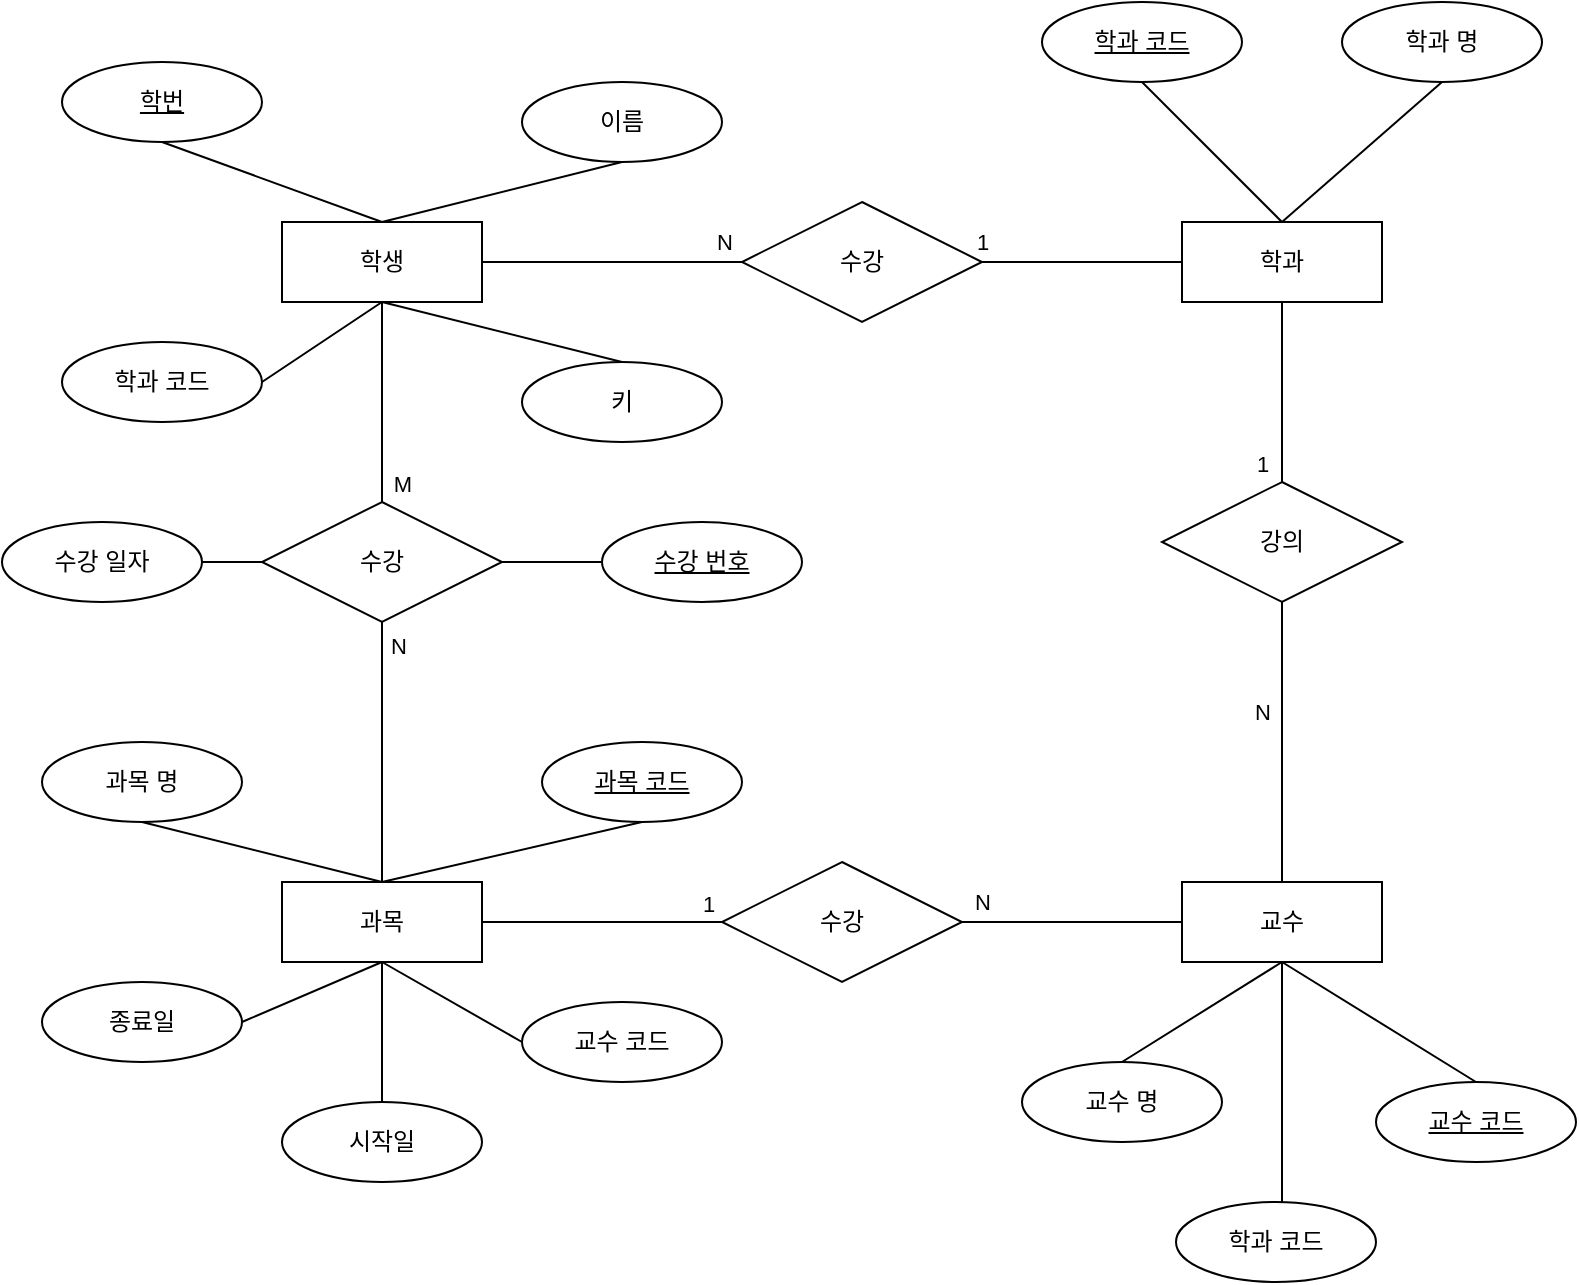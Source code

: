 <mxfile version="24.7.1" type="github" pages="2">
  <diagram name="페이지-1" id="LoNdaTXgvZvfFG1R_sto">
    <mxGraphModel dx="1948" dy="1002" grid="1" gridSize="10" guides="1" tooltips="1" connect="1" arrows="1" fold="1" page="1" pageScale="1" pageWidth="827" pageHeight="1169" math="0" shadow="0">
      <root>
        <mxCell id="0" />
        <mxCell id="1" parent="0" />
        <mxCell id="WQg8-suAgLLCw1eWMUo7-35" value="학생" style="whiteSpace=wrap;html=1;align=center;" parent="1" vertex="1">
          <mxGeometry x="180" y="320" width="100" height="40" as="geometry" />
        </mxCell>
        <mxCell id="WQg8-suAgLLCw1eWMUo7-36" value="학과" style="whiteSpace=wrap;html=1;align=center;" parent="1" vertex="1">
          <mxGeometry x="630" y="320" width="100" height="40" as="geometry" />
        </mxCell>
        <mxCell id="WQg8-suAgLLCw1eWMUo7-37" value="과목" style="whiteSpace=wrap;html=1;align=center;" parent="1" vertex="1">
          <mxGeometry x="180" y="650" width="100" height="40" as="geometry" />
        </mxCell>
        <mxCell id="WQg8-suAgLLCw1eWMUo7-38" value="교수" style="whiteSpace=wrap;html=1;align=center;" parent="1" vertex="1">
          <mxGeometry x="630" y="650" width="100" height="40" as="geometry" />
        </mxCell>
        <mxCell id="WQg8-suAgLLCw1eWMUo7-39" value="키" style="ellipse;whiteSpace=wrap;html=1;align=center;" parent="1" vertex="1">
          <mxGeometry x="300" y="390" width="100" height="40" as="geometry" />
        </mxCell>
        <mxCell id="WQg8-suAgLLCw1eWMUo7-41" value="이름" style="ellipse;whiteSpace=wrap;html=1;align=center;" parent="1" vertex="1">
          <mxGeometry x="300" y="250" width="100" height="40" as="geometry" />
        </mxCell>
        <mxCell id="WQg8-suAgLLCw1eWMUo7-42" value="학과 코드" style="ellipse;whiteSpace=wrap;html=1;align=center;" parent="1" vertex="1">
          <mxGeometry x="70" y="380" width="100" height="40" as="geometry" />
        </mxCell>
        <mxCell id="WQg8-suAgLLCw1eWMUo7-44" value="" style="endArrow=none;html=1;rounded=0;exitX=0.5;exitY=1;exitDx=0;exitDy=0;entryX=0.5;entryY=0;entryDx=0;entryDy=0;" parent="1" source="WQg8-suAgLLCw1eWMUo7-69" target="WQg8-suAgLLCw1eWMUo7-35" edge="1">
          <mxGeometry relative="1" as="geometry">
            <mxPoint x="155.355" y="284.142" as="sourcePoint" />
            <mxPoint x="410" y="440" as="targetPoint" />
          </mxGeometry>
        </mxCell>
        <mxCell id="WQg8-suAgLLCw1eWMUo7-45" value="" style="endArrow=none;html=1;rounded=0;exitX=0.5;exitY=1;exitDx=0;exitDy=0;entryX=0.5;entryY=0;entryDx=0;entryDy=0;" parent="1" source="WQg8-suAgLLCw1eWMUo7-41" target="WQg8-suAgLLCw1eWMUo7-35" edge="1">
          <mxGeometry relative="1" as="geometry">
            <mxPoint x="165" y="294" as="sourcePoint" />
            <mxPoint x="240" y="330" as="targetPoint" />
          </mxGeometry>
        </mxCell>
        <mxCell id="WQg8-suAgLLCw1eWMUo7-46" value="" style="endArrow=none;html=1;rounded=0;exitX=1;exitY=0.5;exitDx=0;exitDy=0;entryX=0.5;entryY=1;entryDx=0;entryDy=0;" parent="1" source="WQg8-suAgLLCw1eWMUo7-42" target="WQg8-suAgLLCw1eWMUo7-35" edge="1">
          <mxGeometry relative="1" as="geometry">
            <mxPoint x="175" y="304" as="sourcePoint" />
            <mxPoint x="250" y="340" as="targetPoint" />
          </mxGeometry>
        </mxCell>
        <mxCell id="WQg8-suAgLLCw1eWMUo7-47" value="" style="endArrow=none;html=1;rounded=0;exitX=0.5;exitY=0;exitDx=0;exitDy=0;entryX=0.5;entryY=1;entryDx=0;entryDy=0;" parent="1" source="WQg8-suAgLLCw1eWMUo7-39" target="WQg8-suAgLLCw1eWMUo7-35" edge="1">
          <mxGeometry relative="1" as="geometry">
            <mxPoint x="185" y="314" as="sourcePoint" />
            <mxPoint x="260" y="350" as="targetPoint" />
          </mxGeometry>
        </mxCell>
        <mxCell id="WQg8-suAgLLCw1eWMUo7-49" value="학과 명" style="ellipse;whiteSpace=wrap;html=1;align=center;" parent="1" vertex="1">
          <mxGeometry x="710" y="210" width="100" height="40" as="geometry" />
        </mxCell>
        <mxCell id="WQg8-suAgLLCw1eWMUo7-50" value="" style="endArrow=none;html=1;rounded=0;entryX=0.5;entryY=1;entryDx=0;entryDy=0;exitX=0.5;exitY=0;exitDx=0;exitDy=0;" parent="1" source="WQg8-suAgLLCw1eWMUo7-36" target="WQg8-suAgLLCw1eWMUo7-67" edge="1">
          <mxGeometry relative="1" as="geometry">
            <mxPoint x="510" y="440" as="sourcePoint" />
            <mxPoint x="540" y="420" as="targetPoint" />
          </mxGeometry>
        </mxCell>
        <mxCell id="WQg8-suAgLLCw1eWMUo7-51" value="" style="endArrow=none;html=1;rounded=0;exitX=0.5;exitY=0;exitDx=0;exitDy=0;entryX=0.5;entryY=1;entryDx=0;entryDy=0;" parent="1" source="WQg8-suAgLLCw1eWMUo7-36" target="WQg8-suAgLLCw1eWMUo7-49" edge="1">
          <mxGeometry relative="1" as="geometry">
            <mxPoint x="640" y="370" as="sourcePoint" />
            <mxPoint x="550" y="430" as="targetPoint" />
          </mxGeometry>
        </mxCell>
        <mxCell id="WQg8-suAgLLCw1eWMUo7-54" value="과목 명" style="ellipse;whiteSpace=wrap;html=1;align=center;" parent="1" vertex="1">
          <mxGeometry x="60" y="580" width="100" height="40" as="geometry" />
        </mxCell>
        <mxCell id="WQg8-suAgLLCw1eWMUo7-55" value="교수 코드" style="ellipse;whiteSpace=wrap;html=1;align=center;" parent="1" vertex="1">
          <mxGeometry x="300" y="710" width="100" height="40" as="geometry" />
        </mxCell>
        <mxCell id="WQg8-suAgLLCw1eWMUo7-56" value="종료일" style="ellipse;whiteSpace=wrap;html=1;align=center;" parent="1" vertex="1">
          <mxGeometry x="60" y="700" width="100" height="40" as="geometry" />
        </mxCell>
        <mxCell id="WQg8-suAgLLCw1eWMUo7-57" value="시작일" style="ellipse;whiteSpace=wrap;html=1;align=center;" parent="1" vertex="1">
          <mxGeometry x="180" y="760" width="100" height="40" as="geometry" />
        </mxCell>
        <mxCell id="WQg8-suAgLLCw1eWMUo7-58" value="" style="endArrow=none;html=1;rounded=0;exitX=0.5;exitY=0;exitDx=0;exitDy=0;" parent="1" source="WQg8-suAgLLCw1eWMUo7-37" edge="1">
          <mxGeometry relative="1" as="geometry">
            <mxPoint x="360" y="460" as="sourcePoint" />
            <mxPoint x="110" y="620" as="targetPoint" />
          </mxGeometry>
        </mxCell>
        <mxCell id="WQg8-suAgLLCw1eWMUo7-59" value="" style="endArrow=none;html=1;rounded=0;exitX=0.5;exitY=1;exitDx=0;exitDy=0;entryX=1;entryY=0.5;entryDx=0;entryDy=0;" parent="1" source="WQg8-suAgLLCw1eWMUo7-37" target="WQg8-suAgLLCw1eWMUo7-56" edge="1">
          <mxGeometry relative="1" as="geometry">
            <mxPoint x="240" y="660" as="sourcePoint" />
            <mxPoint x="128" y="634" as="targetPoint" />
          </mxGeometry>
        </mxCell>
        <mxCell id="WQg8-suAgLLCw1eWMUo7-60" value="" style="endArrow=none;html=1;rounded=0;exitX=0.5;exitY=1;exitDx=0;exitDy=0;entryX=0.5;entryY=0;entryDx=0;entryDy=0;" parent="1" source="WQg8-suAgLLCw1eWMUo7-37" target="WQg8-suAgLLCw1eWMUo7-57" edge="1">
          <mxGeometry relative="1" as="geometry">
            <mxPoint x="250" y="670" as="sourcePoint" />
            <mxPoint x="138" y="644" as="targetPoint" />
          </mxGeometry>
        </mxCell>
        <mxCell id="WQg8-suAgLLCw1eWMUo7-61" value="" style="endArrow=none;html=1;rounded=0;exitX=0.5;exitY=0;exitDx=0;exitDy=0;entryX=0.5;entryY=1;entryDx=0;entryDy=0;" parent="1" source="WQg8-suAgLLCw1eWMUo7-37" target="WQg8-suAgLLCw1eWMUo7-68" edge="1">
          <mxGeometry relative="1" as="geometry">
            <mxPoint x="260" y="680" as="sourcePoint" />
            <mxPoint x="340" y="625" as="targetPoint" />
          </mxGeometry>
        </mxCell>
        <mxCell id="WQg8-suAgLLCw1eWMUo7-62" value="" style="endArrow=none;html=1;rounded=0;exitX=0;exitY=0.5;exitDx=0;exitDy=0;" parent="1" source="WQg8-suAgLLCw1eWMUo7-55" edge="1">
          <mxGeometry relative="1" as="geometry">
            <mxPoint x="270" y="690" as="sourcePoint" />
            <mxPoint x="230" y="690" as="targetPoint" />
          </mxGeometry>
        </mxCell>
        <mxCell id="WQg8-suAgLLCw1eWMUo7-63" value="학과 코드" style="ellipse;whiteSpace=wrap;html=1;align=center;" parent="1" vertex="1">
          <mxGeometry x="627" y="810" width="100" height="40" as="geometry" />
        </mxCell>
        <mxCell id="WQg8-suAgLLCw1eWMUo7-65" value="교수 명" style="ellipse;whiteSpace=wrap;html=1;align=center;" parent="1" vertex="1">
          <mxGeometry x="550" y="740" width="100" height="40" as="geometry" />
        </mxCell>
        <mxCell id="WQg8-suAgLLCw1eWMUo7-66" value="교수 코드" style="ellipse;whiteSpace=wrap;html=1;align=center;fontStyle=4;" parent="1" vertex="1">
          <mxGeometry x="727" y="750" width="100" height="40" as="geometry" />
        </mxCell>
        <mxCell id="WQg8-suAgLLCw1eWMUo7-67" value="학과 코드" style="ellipse;whiteSpace=wrap;html=1;align=center;fontStyle=4;" parent="1" vertex="1">
          <mxGeometry x="560" y="210" width="100" height="40" as="geometry" />
        </mxCell>
        <mxCell id="WQg8-suAgLLCw1eWMUo7-68" value="과목 코드" style="ellipse;whiteSpace=wrap;html=1;align=center;fontStyle=4;" parent="1" vertex="1">
          <mxGeometry x="310" y="580" width="100" height="40" as="geometry" />
        </mxCell>
        <mxCell id="WQg8-suAgLLCw1eWMUo7-69" value="학번" style="ellipse;whiteSpace=wrap;html=1;align=center;fontStyle=4;" parent="1" vertex="1">
          <mxGeometry x="70" y="240" width="100" height="40" as="geometry" />
        </mxCell>
        <mxCell id="WQg8-suAgLLCw1eWMUo7-70" value="" style="endArrow=none;html=1;rounded=0;" parent="1" edge="1">
          <mxGeometry relative="1" as="geometry">
            <mxPoint x="680" y="810" as="sourcePoint" />
            <mxPoint x="680" y="690" as="targetPoint" />
          </mxGeometry>
        </mxCell>
        <mxCell id="WQg8-suAgLLCw1eWMUo7-71" value="" style="endArrow=none;html=1;rounded=0;entryX=0.5;entryY=0;entryDx=0;entryDy=0;exitX=0.5;exitY=1;exitDx=0;exitDy=0;" parent="1" source="WQg8-suAgLLCw1eWMUo7-38" target="WQg8-suAgLLCw1eWMUo7-66" edge="1">
          <mxGeometry relative="1" as="geometry">
            <mxPoint x="680" y="655" as="sourcePoint" />
            <mxPoint x="610" y="505" as="targetPoint" />
          </mxGeometry>
        </mxCell>
        <mxCell id="WQg8-suAgLLCw1eWMUo7-72" value="" style="endArrow=none;html=1;rounded=0;exitX=0.5;exitY=0;exitDx=0;exitDy=0;entryX=0.5;entryY=1;entryDx=0;entryDy=0;" parent="1" source="WQg8-suAgLLCw1eWMUo7-65" target="WQg8-suAgLLCw1eWMUo7-38" edge="1">
          <mxGeometry relative="1" as="geometry">
            <mxPoint x="710" y="455" as="sourcePoint" />
            <mxPoint x="620" y="515" as="targetPoint" />
          </mxGeometry>
        </mxCell>
        <mxCell id="WQg8-suAgLLCw1eWMUo7-74" value="수강" style="shape=rhombus;perimeter=rhombusPerimeter;whiteSpace=wrap;html=1;align=center;" parent="1" vertex="1">
          <mxGeometry x="170" y="460" width="120" height="60" as="geometry" />
        </mxCell>
        <mxCell id="WQg8-suAgLLCw1eWMUo7-75" value="" style="endArrow=none;html=1;rounded=0;exitX=0.5;exitY=1;exitDx=0;exitDy=0;entryX=0.5;entryY=0;entryDx=0;entryDy=0;" parent="1" source="WQg8-suAgLLCw1eWMUo7-35" target="WQg8-suAgLLCw1eWMUo7-74" edge="1">
          <mxGeometry relative="1" as="geometry">
            <mxPoint x="190" y="540" as="sourcePoint" />
            <mxPoint x="350" y="540" as="targetPoint" />
          </mxGeometry>
        </mxCell>
        <mxCell id="WQg8-suAgLLCw1eWMUo7-88" value="M" style="edgeLabel;html=1;align=center;verticalAlign=middle;resizable=0;points=[];" parent="WQg8-suAgLLCw1eWMUo7-75" vertex="1" connectable="0">
          <mxGeometry x="0.61" y="-3" relative="1" as="geometry">
            <mxPoint x="13" y="10" as="offset" />
          </mxGeometry>
        </mxCell>
        <mxCell id="WQg8-suAgLLCw1eWMUo7-76" value="" style="endArrow=none;html=1;rounded=0;exitX=0.5;exitY=1;exitDx=0;exitDy=0;" parent="1" source="WQg8-suAgLLCw1eWMUo7-74" edge="1">
          <mxGeometry relative="1" as="geometry">
            <mxPoint x="230" y="580" as="sourcePoint" />
            <mxPoint x="230" y="650" as="targetPoint" />
          </mxGeometry>
        </mxCell>
        <mxCell id="WQg8-suAgLLCw1eWMUo7-77" value="수강" style="shape=rhombus;perimeter=rhombusPerimeter;whiteSpace=wrap;html=1;align=center;" parent="1" vertex="1">
          <mxGeometry x="410" y="310" width="120" height="60" as="geometry" />
        </mxCell>
        <mxCell id="WQg8-suAgLLCw1eWMUo7-78" value="" style="endArrow=none;html=1;rounded=0;entryX=0;entryY=0.5;entryDx=0;entryDy=0;exitX=1;exitY=0.5;exitDx=0;exitDy=0;" parent="1" source="WQg8-suAgLLCw1eWMUo7-35" target="WQg8-suAgLLCw1eWMUo7-77" edge="1">
          <mxGeometry relative="1" as="geometry">
            <mxPoint x="320" y="360" as="sourcePoint" />
            <mxPoint x="240" y="470" as="targetPoint" />
          </mxGeometry>
        </mxCell>
        <mxCell id="WQg8-suAgLLCw1eWMUo7-90" value="N" style="edgeLabel;html=1;align=center;verticalAlign=middle;resizable=0;points=[];" parent="WQg8-suAgLLCw1eWMUo7-78" vertex="1" connectable="0">
          <mxGeometry x="0.59" y="1" relative="1" as="geometry">
            <mxPoint x="17" y="-9" as="offset" />
          </mxGeometry>
        </mxCell>
        <mxCell id="WQg8-suAgLLCw1eWMUo7-79" value="" style="endArrow=none;html=1;rounded=0;entryX=0;entryY=0.5;entryDx=0;entryDy=0;exitX=1;exitY=0.5;exitDx=0;exitDy=0;" parent="1" source="WQg8-suAgLLCw1eWMUo7-77" target="WQg8-suAgLLCw1eWMUo7-36" edge="1">
          <mxGeometry relative="1" as="geometry">
            <mxPoint x="290" y="350" as="sourcePoint" />
            <mxPoint x="420" y="350" as="targetPoint" />
          </mxGeometry>
        </mxCell>
        <mxCell id="WQg8-suAgLLCw1eWMUo7-91" value="1" style="edgeLabel;html=1;align=center;verticalAlign=middle;resizable=0;points=[];" parent="WQg8-suAgLLCw1eWMUo7-79" vertex="1" connectable="0">
          <mxGeometry x="-0.5" y="-4" relative="1" as="geometry">
            <mxPoint x="-25" y="-14" as="offset" />
          </mxGeometry>
        </mxCell>
        <mxCell id="WQg8-suAgLLCw1eWMUo7-80" value="수강" style="shape=rhombus;perimeter=rhombusPerimeter;whiteSpace=wrap;html=1;align=center;" parent="1" vertex="1">
          <mxGeometry x="400" y="640" width="120" height="60" as="geometry" />
        </mxCell>
        <mxCell id="WQg8-suAgLLCw1eWMUo7-81" value="" style="endArrow=none;html=1;rounded=0;exitX=0;exitY=0.5;exitDx=0;exitDy=0;entryX=1;entryY=0.5;entryDx=0;entryDy=0;" parent="1" source="WQg8-suAgLLCw1eWMUo7-80" target="WQg8-suAgLLCw1eWMUo7-37" edge="1">
          <mxGeometry relative="1" as="geometry">
            <mxPoint x="400" y="670.0" as="sourcePoint" />
            <mxPoint x="240" y="530" as="targetPoint" />
          </mxGeometry>
        </mxCell>
        <mxCell id="WQg8-suAgLLCw1eWMUo7-82" value="" style="endArrow=none;html=1;rounded=0;entryX=0;entryY=0.5;entryDx=0;entryDy=0;exitX=1;exitY=0.5;exitDx=0;exitDy=0;" parent="1" source="WQg8-suAgLLCw1eWMUo7-80" target="WQg8-suAgLLCw1eWMUo7-38" edge="1">
          <mxGeometry relative="1" as="geometry">
            <mxPoint x="520" y="670" as="sourcePoint" />
            <mxPoint x="350" y="675" as="targetPoint" />
          </mxGeometry>
        </mxCell>
        <mxCell id="WQg8-suAgLLCw1eWMUo7-92" value="N" style="edgeLabel;html=1;align=center;verticalAlign=middle;resizable=0;points=[];" parent="WQg8-suAgLLCw1eWMUo7-82" vertex="1" connectable="0">
          <mxGeometry x="-0.424" y="-5" relative="1" as="geometry">
            <mxPoint x="-22" y="-15" as="offset" />
          </mxGeometry>
        </mxCell>
        <mxCell id="WQg8-suAgLLCw1eWMUo7-87" value="강의" style="shape=rhombus;perimeter=rhombusPerimeter;whiteSpace=wrap;html=1;align=center;" parent="1" vertex="1">
          <mxGeometry x="620" y="450" width="120" height="60" as="geometry" />
        </mxCell>
        <mxCell id="WQg8-suAgLLCw1eWMUo7-89" value="N" style="edgeLabel;html=1;align=center;verticalAlign=middle;resizable=0;points=[];" parent="1" vertex="1" connectable="0">
          <mxGeometry x="250" y="451" as="geometry">
            <mxPoint x="-12" y="81" as="offset" />
          </mxGeometry>
        </mxCell>
        <mxCell id="WQg8-suAgLLCw1eWMUo7-93" value="1" style="edgeLabel;html=1;align=center;verticalAlign=middle;resizable=0;points=[];" parent="1" vertex="1" connectable="0">
          <mxGeometry x="549.997" y="670.0" as="geometry">
            <mxPoint x="-157" y="-9" as="offset" />
          </mxGeometry>
        </mxCell>
        <mxCell id="WQg8-suAgLLCw1eWMUo7-94" value="" style="endArrow=none;html=1;rounded=0;entryX=0.5;entryY=1;entryDx=0;entryDy=0;exitX=0.5;exitY=0;exitDx=0;exitDy=0;" parent="1" source="WQg8-suAgLLCw1eWMUo7-87" target="WQg8-suAgLLCw1eWMUo7-36" edge="1">
          <mxGeometry relative="1" as="geometry">
            <mxPoint x="540" y="350" as="sourcePoint" />
            <mxPoint x="640" y="350" as="targetPoint" />
          </mxGeometry>
        </mxCell>
        <mxCell id="WQg8-suAgLLCw1eWMUo7-95" value="1" style="edgeLabel;html=1;align=center;verticalAlign=middle;resizable=0;points=[];" parent="WQg8-suAgLLCw1eWMUo7-94" vertex="1" connectable="0">
          <mxGeometry x="-0.5" y="-4" relative="1" as="geometry">
            <mxPoint x="-14" y="13" as="offset" />
          </mxGeometry>
        </mxCell>
        <mxCell id="WQg8-suAgLLCw1eWMUo7-96" value="" style="endArrow=none;html=1;rounded=0;entryX=0.5;entryY=1;entryDx=0;entryDy=0;exitX=0.5;exitY=0;exitDx=0;exitDy=0;" parent="1" source="WQg8-suAgLLCw1eWMUo7-38" target="WQg8-suAgLLCw1eWMUo7-87" edge="1">
          <mxGeometry relative="1" as="geometry">
            <mxPoint x="550" y="360" as="sourcePoint" />
            <mxPoint x="650" y="360" as="targetPoint" />
          </mxGeometry>
        </mxCell>
        <mxCell id="WQg8-suAgLLCw1eWMUo7-97" value="N" style="edgeLabel;html=1;align=center;verticalAlign=middle;resizable=0;points=[];" parent="WQg8-suAgLLCw1eWMUo7-96" vertex="1" connectable="0">
          <mxGeometry x="-0.5" y="-4" relative="1" as="geometry">
            <mxPoint x="-14" y="-50" as="offset" />
          </mxGeometry>
        </mxCell>
        <mxCell id="WQg8-suAgLLCw1eWMUo7-102" value="수강 일자" style="ellipse;whiteSpace=wrap;html=1;align=center;" parent="1" vertex="1">
          <mxGeometry x="40" y="470" width="100" height="40" as="geometry" />
        </mxCell>
        <mxCell id="WQg8-suAgLLCw1eWMUo7-105" value="수강 번호" style="ellipse;whiteSpace=wrap;html=1;align=center;fontStyle=4;" parent="1" vertex="1">
          <mxGeometry x="340" y="470" width="100" height="40" as="geometry" />
        </mxCell>
        <mxCell id="hP9Zjgt4w0FmWnk8qZpw-3" value="" style="endArrow=none;html=1;rounded=0;exitX=0;exitY=0.5;exitDx=0;exitDy=0;entryX=1;entryY=0.5;entryDx=0;entryDy=0;" edge="1" parent="1" source="WQg8-suAgLLCw1eWMUo7-105" target="WQg8-suAgLLCw1eWMUo7-74">
          <mxGeometry relative="1" as="geometry">
            <mxPoint x="90" y="500" as="sourcePoint" />
            <mxPoint x="180" y="500" as="targetPoint" />
          </mxGeometry>
        </mxCell>
        <mxCell id="hP9Zjgt4w0FmWnk8qZpw-4" value="" style="endArrow=none;html=1;rounded=0;exitX=1;exitY=0.5;exitDx=0;exitDy=0;entryX=0;entryY=0.5;entryDx=0;entryDy=0;" edge="1" parent="1" source="WQg8-suAgLLCw1eWMUo7-102" target="WQg8-suAgLLCw1eWMUo7-74">
          <mxGeometry relative="1" as="geometry">
            <mxPoint x="350" y="500" as="sourcePoint" />
            <mxPoint x="300" y="500" as="targetPoint" />
          </mxGeometry>
        </mxCell>
      </root>
    </mxGraphModel>
  </diagram>
  <diagram id="kRCgOFqBfMoLnzR5GsAR" name="페이지-2">
    <mxGraphModel dx="2093" dy="563" grid="1" gridSize="10" guides="1" tooltips="1" connect="1" arrows="1" fold="1" page="1" pageScale="1" pageWidth="827" pageHeight="1169" math="0" shadow="0">
      <root>
        <mxCell id="0" />
        <mxCell id="1" parent="0" />
        <mxCell id="eZl1QUxsLtBVyGfd2eJN-1" value="교수" style="shape=table;startSize=30;container=1;collapsible=1;childLayout=tableLayout;fixedRows=1;rowLines=0;fontStyle=1;align=center;resizeLast=1;html=1;" parent="1" vertex="1">
          <mxGeometry x="310" y="450" width="180" height="120" as="geometry" />
        </mxCell>
        <mxCell id="eZl1QUxsLtBVyGfd2eJN-2" value="" style="shape=tableRow;horizontal=0;startSize=0;swimlaneHead=0;swimlaneBody=0;fillColor=none;collapsible=0;dropTarget=0;points=[[0,0.5],[1,0.5]];portConstraint=eastwest;top=0;left=0;right=0;bottom=1;" parent="eZl1QUxsLtBVyGfd2eJN-1" vertex="1">
          <mxGeometry y="30" width="180" height="30" as="geometry" />
        </mxCell>
        <mxCell id="eZl1QUxsLtBVyGfd2eJN-3" value="PK" style="shape=partialRectangle;connectable=0;fillColor=none;top=0;left=0;bottom=0;right=0;fontStyle=1;overflow=hidden;whiteSpace=wrap;html=1;" parent="eZl1QUxsLtBVyGfd2eJN-2" vertex="1">
          <mxGeometry width="30" height="30" as="geometry">
            <mxRectangle width="30" height="30" as="alternateBounds" />
          </mxGeometry>
        </mxCell>
        <mxCell id="eZl1QUxsLtBVyGfd2eJN-4" value="교수 코드" style="shape=partialRectangle;connectable=0;fillColor=none;top=0;left=0;bottom=0;right=0;align=left;spacingLeft=6;fontStyle=5;overflow=hidden;whiteSpace=wrap;html=1;" parent="eZl1QUxsLtBVyGfd2eJN-2" vertex="1">
          <mxGeometry x="30" width="150" height="30" as="geometry">
            <mxRectangle width="150" height="30" as="alternateBounds" />
          </mxGeometry>
        </mxCell>
        <mxCell id="LtKR_oUfRL-heuG3NLht-2" value="" style="shape=tableRow;horizontal=0;startSize=0;swimlaneHead=0;swimlaneBody=0;fillColor=none;collapsible=0;dropTarget=0;points=[[0,0.5],[1,0.5]];portConstraint=eastwest;top=0;left=0;right=0;bottom=1;" parent="eZl1QUxsLtBVyGfd2eJN-1" vertex="1">
          <mxGeometry y="60" width="180" height="30" as="geometry" />
        </mxCell>
        <mxCell id="LtKR_oUfRL-heuG3NLht-3" value="FK" style="shape=partialRectangle;connectable=0;fillColor=none;top=0;left=0;bottom=0;right=0;fontStyle=1;overflow=hidden;whiteSpace=wrap;html=1;" parent="LtKR_oUfRL-heuG3NLht-2" vertex="1">
          <mxGeometry width="30" height="30" as="geometry">
            <mxRectangle width="30" height="30" as="alternateBounds" />
          </mxGeometry>
        </mxCell>
        <mxCell id="LtKR_oUfRL-heuG3NLht-4" value="학과코드" style="shape=partialRectangle;connectable=0;fillColor=none;top=0;left=0;bottom=0;right=0;align=left;spacingLeft=6;fontStyle=5;overflow=hidden;whiteSpace=wrap;html=1;" parent="LtKR_oUfRL-heuG3NLht-2" vertex="1">
          <mxGeometry x="30" width="150" height="30" as="geometry">
            <mxRectangle width="150" height="30" as="alternateBounds" />
          </mxGeometry>
        </mxCell>
        <mxCell id="eZl1QUxsLtBVyGfd2eJN-5" value="" style="shape=tableRow;horizontal=0;startSize=0;swimlaneHead=0;swimlaneBody=0;fillColor=none;collapsible=0;dropTarget=0;points=[[0,0.5],[1,0.5]];portConstraint=eastwest;top=0;left=0;right=0;bottom=0;" parent="eZl1QUxsLtBVyGfd2eJN-1" vertex="1">
          <mxGeometry y="90" width="180" height="30" as="geometry" />
        </mxCell>
        <mxCell id="eZl1QUxsLtBVyGfd2eJN-6" value="" style="shape=partialRectangle;connectable=0;fillColor=none;top=0;left=0;bottom=0;right=0;editable=1;overflow=hidden;whiteSpace=wrap;html=1;" parent="eZl1QUxsLtBVyGfd2eJN-5" vertex="1">
          <mxGeometry width="30" height="30" as="geometry">
            <mxRectangle width="30" height="30" as="alternateBounds" />
          </mxGeometry>
        </mxCell>
        <mxCell id="eZl1QUxsLtBVyGfd2eJN-7" value="교수명" style="shape=partialRectangle;connectable=0;fillColor=none;top=0;left=0;bottom=0;right=0;align=left;spacingLeft=6;overflow=hidden;whiteSpace=wrap;html=1;" parent="eZl1QUxsLtBVyGfd2eJN-5" vertex="1">
          <mxGeometry x="30" width="150" height="30" as="geometry">
            <mxRectangle width="150" height="30" as="alternateBounds" />
          </mxGeometry>
        </mxCell>
        <mxCell id="eZl1QUxsLtBVyGfd2eJN-27" value="학생" style="shape=table;startSize=30;container=1;collapsible=1;childLayout=tableLayout;fixedRows=1;rowLines=0;fontStyle=1;align=center;resizeLast=1;html=1;" parent="1" vertex="1">
          <mxGeometry x="60" y="220" width="180" height="150" as="geometry" />
        </mxCell>
        <mxCell id="eZl1QUxsLtBVyGfd2eJN-28" value="" style="shape=tableRow;horizontal=0;startSize=0;swimlaneHead=0;swimlaneBody=0;fillColor=none;collapsible=0;dropTarget=0;points=[[0,0.5],[1,0.5]];portConstraint=eastwest;top=0;left=0;right=0;bottom=1;" parent="eZl1QUxsLtBVyGfd2eJN-27" vertex="1">
          <mxGeometry y="30" width="180" height="30" as="geometry" />
        </mxCell>
        <mxCell id="eZl1QUxsLtBVyGfd2eJN-29" value="PK" style="shape=partialRectangle;connectable=0;fillColor=none;top=0;left=0;bottom=0;right=0;fontStyle=1;overflow=hidden;whiteSpace=wrap;html=1;" parent="eZl1QUxsLtBVyGfd2eJN-28" vertex="1">
          <mxGeometry width="30" height="30" as="geometry">
            <mxRectangle width="30" height="30" as="alternateBounds" />
          </mxGeometry>
        </mxCell>
        <mxCell id="eZl1QUxsLtBVyGfd2eJN-30" value="학번" style="shape=partialRectangle;connectable=0;fillColor=none;top=0;left=0;bottom=0;right=0;align=left;spacingLeft=6;fontStyle=5;overflow=hidden;whiteSpace=wrap;html=1;" parent="eZl1QUxsLtBVyGfd2eJN-28" vertex="1">
          <mxGeometry x="30" width="150" height="30" as="geometry">
            <mxRectangle width="150" height="30" as="alternateBounds" />
          </mxGeometry>
        </mxCell>
        <mxCell id="eZl1QUxsLtBVyGfd2eJN-84" value="" style="shape=tableRow;horizontal=0;startSize=0;swimlaneHead=0;swimlaneBody=0;fillColor=none;collapsible=0;dropTarget=0;points=[[0,0.5],[1,0.5]];portConstraint=eastwest;top=0;left=0;right=0;bottom=1;" parent="eZl1QUxsLtBVyGfd2eJN-27" vertex="1">
          <mxGeometry y="60" width="180" height="30" as="geometry" />
        </mxCell>
        <mxCell id="eZl1QUxsLtBVyGfd2eJN-85" value="FK" style="shape=partialRectangle;connectable=0;fillColor=none;top=0;left=0;bottom=0;right=0;fontStyle=1;overflow=hidden;whiteSpace=wrap;html=1;" parent="eZl1QUxsLtBVyGfd2eJN-84" vertex="1">
          <mxGeometry width="30" height="30" as="geometry">
            <mxRectangle width="30" height="30" as="alternateBounds" />
          </mxGeometry>
        </mxCell>
        <mxCell id="eZl1QUxsLtBVyGfd2eJN-86" value="학과코드" style="shape=partialRectangle;connectable=0;fillColor=none;top=0;left=0;bottom=0;right=0;align=left;spacingLeft=6;fontStyle=5;overflow=hidden;whiteSpace=wrap;html=1;" parent="eZl1QUxsLtBVyGfd2eJN-84" vertex="1">
          <mxGeometry x="30" width="150" height="30" as="geometry">
            <mxRectangle width="150" height="30" as="alternateBounds" />
          </mxGeometry>
        </mxCell>
        <mxCell id="eZl1QUxsLtBVyGfd2eJN-31" value="" style="shape=tableRow;horizontal=0;startSize=0;swimlaneHead=0;swimlaneBody=0;fillColor=none;collapsible=0;dropTarget=0;points=[[0,0.5],[1,0.5]];portConstraint=eastwest;top=0;left=0;right=0;bottom=0;" parent="eZl1QUxsLtBVyGfd2eJN-27" vertex="1">
          <mxGeometry y="90" width="180" height="30" as="geometry" />
        </mxCell>
        <mxCell id="eZl1QUxsLtBVyGfd2eJN-32" value="" style="shape=partialRectangle;connectable=0;fillColor=none;top=0;left=0;bottom=0;right=0;editable=1;overflow=hidden;whiteSpace=wrap;html=1;" parent="eZl1QUxsLtBVyGfd2eJN-31" vertex="1">
          <mxGeometry width="30" height="30" as="geometry">
            <mxRectangle width="30" height="30" as="alternateBounds" />
          </mxGeometry>
        </mxCell>
        <mxCell id="eZl1QUxsLtBVyGfd2eJN-33" value="이름" style="shape=partialRectangle;connectable=0;fillColor=none;top=0;left=0;bottom=0;right=0;align=left;spacingLeft=6;overflow=hidden;whiteSpace=wrap;html=1;" parent="eZl1QUxsLtBVyGfd2eJN-31" vertex="1">
          <mxGeometry x="30" width="150" height="30" as="geometry">
            <mxRectangle width="150" height="30" as="alternateBounds" />
          </mxGeometry>
        </mxCell>
        <mxCell id="eZl1QUxsLtBVyGfd2eJN-34" value="" style="shape=tableRow;horizontal=0;startSize=0;swimlaneHead=0;swimlaneBody=0;fillColor=none;collapsible=0;dropTarget=0;points=[[0,0.5],[1,0.5]];portConstraint=eastwest;top=0;left=0;right=0;bottom=0;" parent="eZl1QUxsLtBVyGfd2eJN-27" vertex="1">
          <mxGeometry y="120" width="180" height="30" as="geometry" />
        </mxCell>
        <mxCell id="eZl1QUxsLtBVyGfd2eJN-35" value="" style="shape=partialRectangle;connectable=0;fillColor=none;top=0;left=0;bottom=0;right=0;editable=1;overflow=hidden;whiteSpace=wrap;html=1;" parent="eZl1QUxsLtBVyGfd2eJN-34" vertex="1">
          <mxGeometry width="30" height="30" as="geometry">
            <mxRectangle width="30" height="30" as="alternateBounds" />
          </mxGeometry>
        </mxCell>
        <mxCell id="eZl1QUxsLtBVyGfd2eJN-36" value="키" style="shape=partialRectangle;connectable=0;fillColor=none;top=0;left=0;bottom=0;right=0;align=left;spacingLeft=6;overflow=hidden;whiteSpace=wrap;html=1;" parent="eZl1QUxsLtBVyGfd2eJN-34" vertex="1">
          <mxGeometry x="30" width="150" height="30" as="geometry">
            <mxRectangle width="150" height="30" as="alternateBounds" />
          </mxGeometry>
        </mxCell>
        <mxCell id="eZl1QUxsLtBVyGfd2eJN-40" value="과목" style="shape=table;startSize=30;container=1;collapsible=1;childLayout=tableLayout;fixedRows=1;rowLines=0;fontStyle=1;align=center;resizeLast=1;html=1;" parent="1" vertex="1">
          <mxGeometry x="60" y="420" width="180" height="180" as="geometry" />
        </mxCell>
        <mxCell id="eZl1QUxsLtBVyGfd2eJN-41" value="" style="shape=tableRow;horizontal=0;startSize=0;swimlaneHead=0;swimlaneBody=0;fillColor=none;collapsible=0;dropTarget=0;points=[[0,0.5],[1,0.5]];portConstraint=eastwest;top=0;left=0;right=0;bottom=1;" parent="eZl1QUxsLtBVyGfd2eJN-40" vertex="1">
          <mxGeometry y="30" width="180" height="30" as="geometry" />
        </mxCell>
        <mxCell id="eZl1QUxsLtBVyGfd2eJN-42" value="PK" style="shape=partialRectangle;connectable=0;fillColor=none;top=0;left=0;bottom=0;right=0;fontStyle=1;overflow=hidden;whiteSpace=wrap;html=1;" parent="eZl1QUxsLtBVyGfd2eJN-41" vertex="1">
          <mxGeometry width="30" height="30" as="geometry">
            <mxRectangle width="30" height="30" as="alternateBounds" />
          </mxGeometry>
        </mxCell>
        <mxCell id="eZl1QUxsLtBVyGfd2eJN-43" value="과목코드" style="shape=partialRectangle;connectable=0;fillColor=none;top=0;left=0;bottom=0;right=0;align=left;spacingLeft=6;fontStyle=5;overflow=hidden;whiteSpace=wrap;html=1;" parent="eZl1QUxsLtBVyGfd2eJN-41" vertex="1">
          <mxGeometry x="30" width="150" height="30" as="geometry">
            <mxRectangle width="150" height="30" as="alternateBounds" />
          </mxGeometry>
        </mxCell>
        <mxCell id="eZl1QUxsLtBVyGfd2eJN-97" value="" style="shape=tableRow;horizontal=0;startSize=0;swimlaneHead=0;swimlaneBody=0;fillColor=none;collapsible=0;dropTarget=0;points=[[0,0.5],[1,0.5]];portConstraint=eastwest;top=0;left=0;right=0;bottom=1;" parent="eZl1QUxsLtBVyGfd2eJN-40" vertex="1">
          <mxGeometry y="60" width="180" height="30" as="geometry" />
        </mxCell>
        <mxCell id="eZl1QUxsLtBVyGfd2eJN-98" value="FK" style="shape=partialRectangle;connectable=0;fillColor=none;top=0;left=0;bottom=0;right=0;fontStyle=1;overflow=hidden;whiteSpace=wrap;html=1;" parent="eZl1QUxsLtBVyGfd2eJN-97" vertex="1">
          <mxGeometry width="30" height="30" as="geometry">
            <mxRectangle width="30" height="30" as="alternateBounds" />
          </mxGeometry>
        </mxCell>
        <mxCell id="eZl1QUxsLtBVyGfd2eJN-99" value="교수코드" style="shape=partialRectangle;connectable=0;fillColor=none;top=0;left=0;bottom=0;right=0;align=left;spacingLeft=6;fontStyle=5;overflow=hidden;whiteSpace=wrap;html=1;" parent="eZl1QUxsLtBVyGfd2eJN-97" vertex="1">
          <mxGeometry x="30" width="150" height="30" as="geometry">
            <mxRectangle width="150" height="30" as="alternateBounds" />
          </mxGeometry>
        </mxCell>
        <mxCell id="eZl1QUxsLtBVyGfd2eJN-44" value="" style="shape=tableRow;horizontal=0;startSize=0;swimlaneHead=0;swimlaneBody=0;fillColor=none;collapsible=0;dropTarget=0;points=[[0,0.5],[1,0.5]];portConstraint=eastwest;top=0;left=0;right=0;bottom=0;" parent="eZl1QUxsLtBVyGfd2eJN-40" vertex="1">
          <mxGeometry y="90" width="180" height="30" as="geometry" />
        </mxCell>
        <mxCell id="eZl1QUxsLtBVyGfd2eJN-45" value="" style="shape=partialRectangle;connectable=0;fillColor=none;top=0;left=0;bottom=0;right=0;editable=1;overflow=hidden;whiteSpace=wrap;html=1;" parent="eZl1QUxsLtBVyGfd2eJN-44" vertex="1">
          <mxGeometry width="30" height="30" as="geometry">
            <mxRectangle width="30" height="30" as="alternateBounds" />
          </mxGeometry>
        </mxCell>
        <mxCell id="eZl1QUxsLtBVyGfd2eJN-46" value="교과명" style="shape=partialRectangle;connectable=0;fillColor=none;top=0;left=0;bottom=0;right=0;align=left;spacingLeft=6;overflow=hidden;whiteSpace=wrap;html=1;" parent="eZl1QUxsLtBVyGfd2eJN-44" vertex="1">
          <mxGeometry x="30" width="150" height="30" as="geometry">
            <mxRectangle width="150" height="30" as="alternateBounds" />
          </mxGeometry>
        </mxCell>
        <mxCell id="eZl1QUxsLtBVyGfd2eJN-47" value="" style="shape=tableRow;horizontal=0;startSize=0;swimlaneHead=0;swimlaneBody=0;fillColor=none;collapsible=0;dropTarget=0;points=[[0,0.5],[1,0.5]];portConstraint=eastwest;top=0;left=0;right=0;bottom=0;" parent="eZl1QUxsLtBVyGfd2eJN-40" vertex="1">
          <mxGeometry y="120" width="180" height="30" as="geometry" />
        </mxCell>
        <mxCell id="eZl1QUxsLtBVyGfd2eJN-48" value="" style="shape=partialRectangle;connectable=0;fillColor=none;top=0;left=0;bottom=0;right=0;editable=1;overflow=hidden;whiteSpace=wrap;html=1;" parent="eZl1QUxsLtBVyGfd2eJN-47" vertex="1">
          <mxGeometry width="30" height="30" as="geometry">
            <mxRectangle width="30" height="30" as="alternateBounds" />
          </mxGeometry>
        </mxCell>
        <mxCell id="eZl1QUxsLtBVyGfd2eJN-49" value="시작일" style="shape=partialRectangle;connectable=0;fillColor=none;top=0;left=0;bottom=0;right=0;align=left;spacingLeft=6;overflow=hidden;whiteSpace=wrap;html=1;" parent="eZl1QUxsLtBVyGfd2eJN-47" vertex="1">
          <mxGeometry x="30" width="150" height="30" as="geometry">
            <mxRectangle width="150" height="30" as="alternateBounds" />
          </mxGeometry>
        </mxCell>
        <mxCell id="eZl1QUxsLtBVyGfd2eJN-50" value="" style="shape=tableRow;horizontal=0;startSize=0;swimlaneHead=0;swimlaneBody=0;fillColor=none;collapsible=0;dropTarget=0;points=[[0,0.5],[1,0.5]];portConstraint=eastwest;top=0;left=0;right=0;bottom=0;" parent="eZl1QUxsLtBVyGfd2eJN-40" vertex="1">
          <mxGeometry y="150" width="180" height="30" as="geometry" />
        </mxCell>
        <mxCell id="eZl1QUxsLtBVyGfd2eJN-51" value="" style="shape=partialRectangle;connectable=0;fillColor=none;top=0;left=0;bottom=0;right=0;editable=1;overflow=hidden;whiteSpace=wrap;html=1;" parent="eZl1QUxsLtBVyGfd2eJN-50" vertex="1">
          <mxGeometry width="30" height="30" as="geometry">
            <mxRectangle width="30" height="30" as="alternateBounds" />
          </mxGeometry>
        </mxCell>
        <mxCell id="eZl1QUxsLtBVyGfd2eJN-52" value="종료일" style="shape=partialRectangle;connectable=0;fillColor=none;top=0;left=0;bottom=0;right=0;align=left;spacingLeft=6;overflow=hidden;whiteSpace=wrap;html=1;" parent="eZl1QUxsLtBVyGfd2eJN-50" vertex="1">
          <mxGeometry x="30" width="150" height="30" as="geometry">
            <mxRectangle width="150" height="30" as="alternateBounds" />
          </mxGeometry>
        </mxCell>
        <mxCell id="eZl1QUxsLtBVyGfd2eJN-53" value="학과" style="shape=table;startSize=30;container=1;collapsible=1;childLayout=tableLayout;fixedRows=1;rowLines=0;fontStyle=1;align=center;resizeLast=1;html=1;" parent="1" vertex="1">
          <mxGeometry x="310" y="250" width="180" height="90" as="geometry" />
        </mxCell>
        <mxCell id="eZl1QUxsLtBVyGfd2eJN-54" value="" style="shape=tableRow;horizontal=0;startSize=0;swimlaneHead=0;swimlaneBody=0;fillColor=none;collapsible=0;dropTarget=0;points=[[0,0.5],[1,0.5]];portConstraint=eastwest;top=0;left=0;right=0;bottom=1;" parent="eZl1QUxsLtBVyGfd2eJN-53" vertex="1">
          <mxGeometry y="30" width="180" height="30" as="geometry" />
        </mxCell>
        <mxCell id="eZl1QUxsLtBVyGfd2eJN-55" value="PK" style="shape=partialRectangle;connectable=0;fillColor=none;top=0;left=0;bottom=0;right=0;fontStyle=1;overflow=hidden;whiteSpace=wrap;html=1;" parent="eZl1QUxsLtBVyGfd2eJN-54" vertex="1">
          <mxGeometry width="30" height="30" as="geometry">
            <mxRectangle width="30" height="30" as="alternateBounds" />
          </mxGeometry>
        </mxCell>
        <mxCell id="eZl1QUxsLtBVyGfd2eJN-56" value="학과코드" style="shape=partialRectangle;connectable=0;fillColor=none;top=0;left=0;bottom=0;right=0;align=left;spacingLeft=6;fontStyle=5;overflow=hidden;whiteSpace=wrap;html=1;" parent="eZl1QUxsLtBVyGfd2eJN-54" vertex="1">
          <mxGeometry x="30" width="150" height="30" as="geometry">
            <mxRectangle width="150" height="30" as="alternateBounds" />
          </mxGeometry>
        </mxCell>
        <mxCell id="eZl1QUxsLtBVyGfd2eJN-57" value="" style="shape=tableRow;horizontal=0;startSize=0;swimlaneHead=0;swimlaneBody=0;fillColor=none;collapsible=0;dropTarget=0;points=[[0,0.5],[1,0.5]];portConstraint=eastwest;top=0;left=0;right=0;bottom=0;" parent="eZl1QUxsLtBVyGfd2eJN-53" vertex="1">
          <mxGeometry y="60" width="180" height="30" as="geometry" />
        </mxCell>
        <mxCell id="eZl1QUxsLtBVyGfd2eJN-58" value="" style="shape=partialRectangle;connectable=0;fillColor=none;top=0;left=0;bottom=0;right=0;editable=1;overflow=hidden;whiteSpace=wrap;html=1;" parent="eZl1QUxsLtBVyGfd2eJN-57" vertex="1">
          <mxGeometry width="30" height="30" as="geometry">
            <mxRectangle width="30" height="30" as="alternateBounds" />
          </mxGeometry>
        </mxCell>
        <mxCell id="eZl1QUxsLtBVyGfd2eJN-59" value="학과명" style="shape=partialRectangle;connectable=0;fillColor=none;top=0;left=0;bottom=0;right=0;align=left;spacingLeft=6;overflow=hidden;whiteSpace=wrap;html=1;" parent="eZl1QUxsLtBVyGfd2eJN-57" vertex="1">
          <mxGeometry x="30" width="150" height="30" as="geometry">
            <mxRectangle width="150" height="30" as="alternateBounds" />
          </mxGeometry>
        </mxCell>
        <mxCell id="eZl1QUxsLtBVyGfd2eJN-69" value="수강" style="shape=table;startSize=30;container=1;collapsible=1;childLayout=tableLayout;fixedRows=1;rowLines=0;fontStyle=1;align=center;resizeLast=1;html=1;" parent="1" vertex="1">
          <mxGeometry x="-180" y="360" width="180" height="150" as="geometry" />
        </mxCell>
        <mxCell id="eZl1QUxsLtBVyGfd2eJN-70" value="" style="shape=tableRow;horizontal=0;startSize=0;swimlaneHead=0;swimlaneBody=0;fillColor=none;collapsible=0;dropTarget=0;points=[[0,0.5],[1,0.5]];portConstraint=eastwest;top=0;left=0;right=0;bottom=1;" parent="eZl1QUxsLtBVyGfd2eJN-69" vertex="1">
          <mxGeometry y="30" width="180" height="30" as="geometry" />
        </mxCell>
        <mxCell id="eZl1QUxsLtBVyGfd2eJN-71" value="AK" style="shape=partialRectangle;connectable=0;fillColor=none;top=0;left=0;bottom=0;right=0;fontStyle=1;overflow=hidden;whiteSpace=wrap;html=1;" parent="eZl1QUxsLtBVyGfd2eJN-70" vertex="1">
          <mxGeometry width="40" height="30" as="geometry">
            <mxRectangle width="40" height="30" as="alternateBounds" />
          </mxGeometry>
        </mxCell>
        <mxCell id="eZl1QUxsLtBVyGfd2eJN-72" value="수강번호" style="shape=partialRectangle;connectable=0;fillColor=none;top=0;left=0;bottom=0;right=0;align=left;spacingLeft=6;fontStyle=5;overflow=hidden;whiteSpace=wrap;html=1;" parent="eZl1QUxsLtBVyGfd2eJN-70" vertex="1">
          <mxGeometry x="40" width="140" height="30" as="geometry">
            <mxRectangle width="140" height="30" as="alternateBounds" />
          </mxGeometry>
        </mxCell>
        <mxCell id="eZl1QUxsLtBVyGfd2eJN-88" value="" style="shape=tableRow;horizontal=0;startSize=0;swimlaneHead=0;swimlaneBody=0;fillColor=none;collapsible=0;dropTarget=0;points=[[0,0.5],[1,0.5]];portConstraint=eastwest;top=0;left=0;right=0;bottom=1;" parent="eZl1QUxsLtBVyGfd2eJN-69" vertex="1">
          <mxGeometry y="60" width="180" height="30" as="geometry" />
        </mxCell>
        <mxCell id="eZl1QUxsLtBVyGfd2eJN-89" value="PK,FK" style="shape=partialRectangle;connectable=0;fillColor=none;top=0;left=0;bottom=0;right=0;fontStyle=1;overflow=hidden;whiteSpace=wrap;html=1;" parent="eZl1QUxsLtBVyGfd2eJN-88" vertex="1">
          <mxGeometry width="40" height="30" as="geometry">
            <mxRectangle width="40" height="30" as="alternateBounds" />
          </mxGeometry>
        </mxCell>
        <mxCell id="eZl1QUxsLtBVyGfd2eJN-90" value="학번" style="shape=partialRectangle;connectable=0;fillColor=none;top=0;left=0;bottom=0;right=0;align=left;spacingLeft=6;fontStyle=5;overflow=hidden;whiteSpace=wrap;html=1;" parent="eZl1QUxsLtBVyGfd2eJN-88" vertex="1">
          <mxGeometry x="40" width="140" height="30" as="geometry">
            <mxRectangle width="140" height="30" as="alternateBounds" />
          </mxGeometry>
        </mxCell>
        <mxCell id="eZl1QUxsLtBVyGfd2eJN-91" value="" style="shape=tableRow;horizontal=0;startSize=0;swimlaneHead=0;swimlaneBody=0;fillColor=none;collapsible=0;dropTarget=0;points=[[0,0.5],[1,0.5]];portConstraint=eastwest;top=0;left=0;right=0;bottom=1;" parent="eZl1QUxsLtBVyGfd2eJN-69" vertex="1">
          <mxGeometry y="90" width="180" height="30" as="geometry" />
        </mxCell>
        <mxCell id="eZl1QUxsLtBVyGfd2eJN-92" value="PK,FK" style="shape=partialRectangle;connectable=0;fillColor=none;top=0;left=0;bottom=0;right=0;fontStyle=1;overflow=hidden;whiteSpace=wrap;html=1;" parent="eZl1QUxsLtBVyGfd2eJN-91" vertex="1">
          <mxGeometry width="40" height="30" as="geometry">
            <mxRectangle width="40" height="30" as="alternateBounds" />
          </mxGeometry>
        </mxCell>
        <mxCell id="eZl1QUxsLtBVyGfd2eJN-93" value="과목코드" style="shape=partialRectangle;connectable=0;fillColor=none;top=0;left=0;bottom=0;right=0;align=left;spacingLeft=6;fontStyle=5;overflow=hidden;whiteSpace=wrap;html=1;" parent="eZl1QUxsLtBVyGfd2eJN-91" vertex="1">
          <mxGeometry x="40" width="140" height="30" as="geometry">
            <mxRectangle width="140" height="30" as="alternateBounds" />
          </mxGeometry>
        </mxCell>
        <mxCell id="eZl1QUxsLtBVyGfd2eJN-73" value="" style="shape=tableRow;horizontal=0;startSize=0;swimlaneHead=0;swimlaneBody=0;fillColor=none;collapsible=0;dropTarget=0;points=[[0,0.5],[1,0.5]];portConstraint=eastwest;top=0;left=0;right=0;bottom=0;" parent="eZl1QUxsLtBVyGfd2eJN-69" vertex="1">
          <mxGeometry y="120" width="180" height="30" as="geometry" />
        </mxCell>
        <mxCell id="eZl1QUxsLtBVyGfd2eJN-74" value="" style="shape=partialRectangle;connectable=0;fillColor=none;top=0;left=0;bottom=0;right=0;editable=1;overflow=hidden;whiteSpace=wrap;html=1;" parent="eZl1QUxsLtBVyGfd2eJN-73" vertex="1">
          <mxGeometry width="40" height="30" as="geometry">
            <mxRectangle width="40" height="30" as="alternateBounds" />
          </mxGeometry>
        </mxCell>
        <mxCell id="eZl1QUxsLtBVyGfd2eJN-75" value="수강일자" style="shape=partialRectangle;connectable=0;fillColor=none;top=0;left=0;bottom=0;right=0;align=left;spacingLeft=6;overflow=hidden;whiteSpace=wrap;html=1;" parent="eZl1QUxsLtBVyGfd2eJN-73" vertex="1">
          <mxGeometry x="40" width="140" height="30" as="geometry">
            <mxRectangle width="140" height="30" as="alternateBounds" />
          </mxGeometry>
        </mxCell>
        <mxCell id="eZl1QUxsLtBVyGfd2eJN-83" value="" style="edgeStyle=entityRelationEdgeStyle;fontSize=12;html=1;endArrow=ERoneToMany;startArrow=ERmandOne;rounded=0;exitX=0;exitY=0.5;exitDx=0;exitDy=0;entryX=1;entryY=0.5;entryDx=0;entryDy=0;" parent="1" source="eZl1QUxsLtBVyGfd2eJN-54" target="eZl1QUxsLtBVyGfd2eJN-84" edge="1">
          <mxGeometry width="100" height="100" relative="1" as="geometry">
            <mxPoint x="360" y="460" as="sourcePoint" />
            <mxPoint x="310" y="250" as="targetPoint" />
          </mxGeometry>
        </mxCell>
        <mxCell id="LtKR_oUfRL-heuG3NLht-1" value="" style="edgeStyle=entityRelationEdgeStyle;fontSize=12;html=1;endArrow=ERoneToMany;startArrow=ERmandOne;rounded=0;exitX=0;exitY=0.5;exitDx=0;exitDy=0;entryX=1;entryY=0.5;entryDx=0;entryDy=0;" parent="1" source="eZl1QUxsLtBVyGfd2eJN-2" target="eZl1QUxsLtBVyGfd2eJN-97" edge="1">
          <mxGeometry width="100" height="100" relative="1" as="geometry">
            <mxPoint x="280" y="390" as="sourcePoint" />
            <mxPoint x="390" y="350" as="targetPoint" />
          </mxGeometry>
        </mxCell>
        <mxCell id="LtKR_oUfRL-heuG3NLht-5" value="" style="edgeStyle=entityRelationEdgeStyle;fontSize=12;html=1;endArrow=ERoneToMany;startArrow=ERmandOne;rounded=0;exitX=1;exitY=0.5;exitDx=0;exitDy=0;entryX=1;entryY=0.5;entryDx=0;entryDy=0;" parent="1" source="eZl1QUxsLtBVyGfd2eJN-54" target="LtKR_oUfRL-heuG3NLht-2" edge="1">
          <mxGeometry width="100" height="100" relative="1" as="geometry">
            <mxPoint x="310" y="475" as="sourcePoint" />
            <mxPoint x="250" y="505" as="targetPoint" />
            <Array as="points">
              <mxPoint x="580" y="380" />
            </Array>
          </mxGeometry>
        </mxCell>
        <mxCell id="DI5oIh_NR7xs2x53nyZb-7" value="" style="edgeStyle=entityRelationEdgeStyle;fontSize=12;html=1;endArrow=ERoneToMany;startArrow=ERmandOne;rounded=0;entryX=1;entryY=0.5;entryDx=0;entryDy=0;exitX=0;exitY=0.5;exitDx=0;exitDy=0;" edge="1" parent="1" source="eZl1QUxsLtBVyGfd2eJN-28" target="eZl1QUxsLtBVyGfd2eJN-88">
          <mxGeometry width="100" height="100" relative="1" as="geometry">
            <mxPoint x="220" y="410" as="sourcePoint" />
            <mxPoint x="320" y="310" as="targetPoint" />
          </mxGeometry>
        </mxCell>
        <mxCell id="DI5oIh_NR7xs2x53nyZb-8" value="" style="edgeStyle=entityRelationEdgeStyle;fontSize=12;html=1;endArrow=ERoneToMany;startArrow=ERmandOne;rounded=0;entryX=1;entryY=0.5;entryDx=0;entryDy=0;exitX=0;exitY=0.5;exitDx=0;exitDy=0;" edge="1" parent="1" source="eZl1QUxsLtBVyGfd2eJN-41" target="eZl1QUxsLtBVyGfd2eJN-91">
          <mxGeometry width="100" height="100" relative="1" as="geometry">
            <mxPoint x="70" y="275" as="sourcePoint" />
            <mxPoint x="10" y="445" as="targetPoint" />
          </mxGeometry>
        </mxCell>
      </root>
    </mxGraphModel>
  </diagram>
</mxfile>
